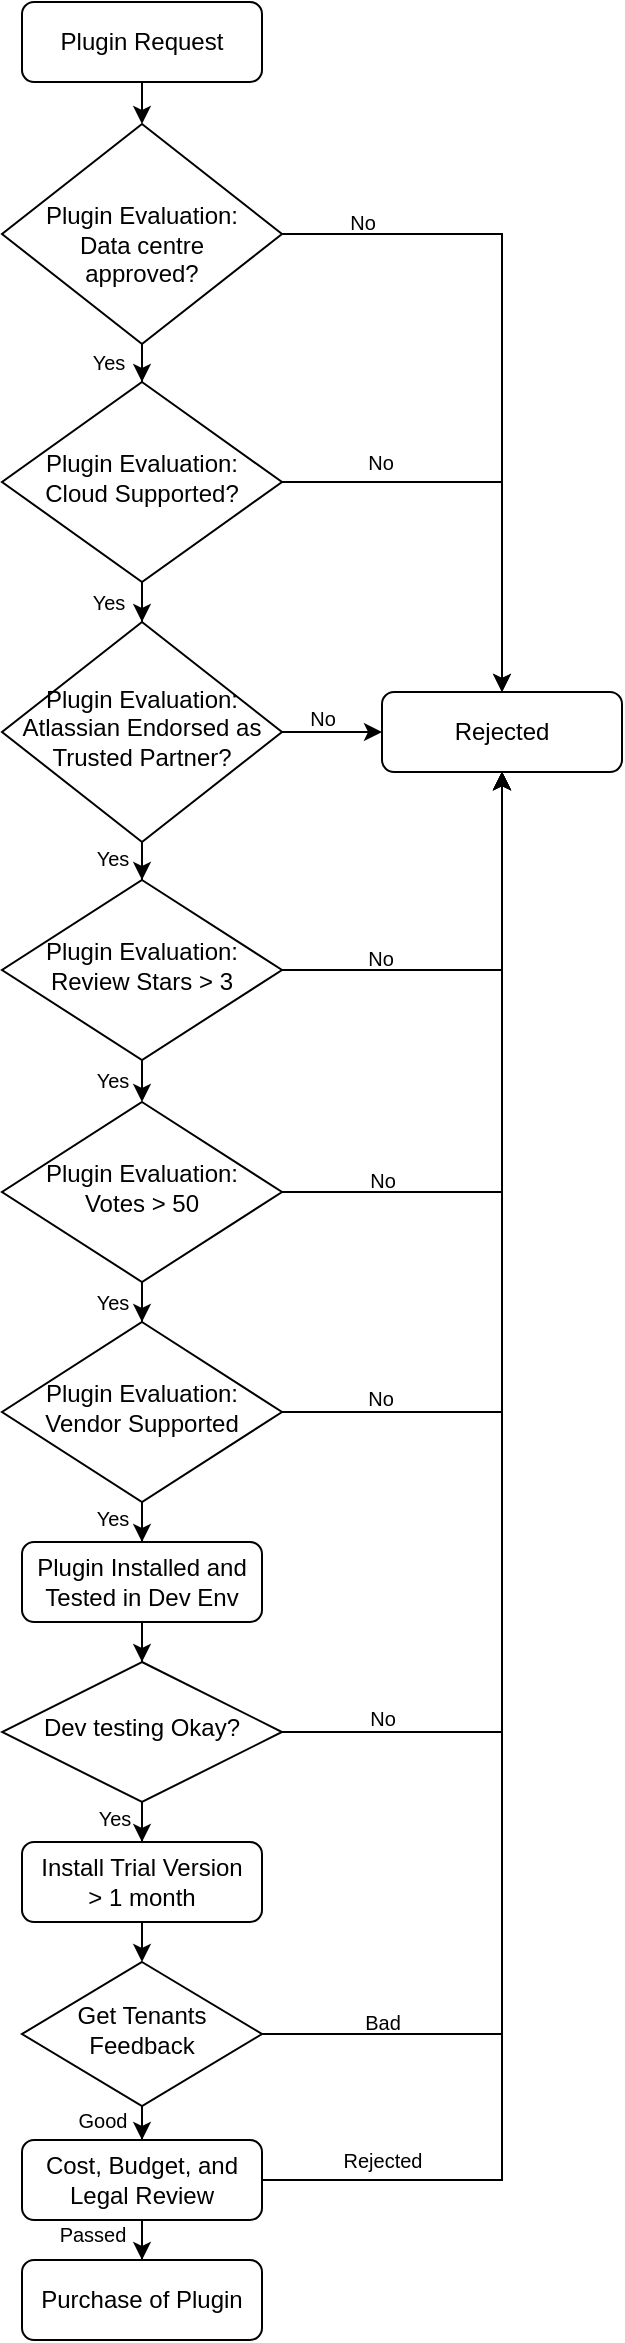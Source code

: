 <mxfile version="17.4.2" type="device" pages="2"><diagram id="C5RBs43oDa-KdzZeNtuy" name="vertical-layout"><mxGraphModel dx="786" dy="498" grid="1" gridSize="10" guides="1" tooltips="1" connect="1" arrows="1" fold="1" page="1" pageScale="1" pageWidth="827" pageHeight="1169" math="0" shadow="0"><root><mxCell id="WIyWlLk6GJQsqaUBKTNV-0"/><mxCell id="WIyWlLk6GJQsqaUBKTNV-1" parent="WIyWlLk6GJQsqaUBKTNV-0"/><mxCell id="XpRjnHkGzmFIEhDJoODN-25" value="" style="edgeStyle=orthogonalEdgeStyle;rounded=0;orthogonalLoop=1;jettySize=auto;html=1;" parent="WIyWlLk6GJQsqaUBKTNV-1" source="WIyWlLk6GJQsqaUBKTNV-3" target="WIyWlLk6GJQsqaUBKTNV-6" edge="1"><mxGeometry relative="1" as="geometry"/></mxCell><mxCell id="WIyWlLk6GJQsqaUBKTNV-3" value="Plugin Request" style="rounded=1;whiteSpace=wrap;html=1;fontSize=12;glass=0;strokeWidth=1;shadow=0;" parent="WIyWlLk6GJQsqaUBKTNV-1" vertex="1"><mxGeometry x="160" width="120" height="40" as="geometry"/></mxCell><mxCell id="XpRjnHkGzmFIEhDJoODN-17" style="edgeStyle=orthogonalEdgeStyle;rounded=0;orthogonalLoop=1;jettySize=auto;html=1;entryX=0.5;entryY=0;entryDx=0;entryDy=0;" parent="WIyWlLk6GJQsqaUBKTNV-1" source="WIyWlLk6GJQsqaUBKTNV-6" target="XpRjnHkGzmFIEhDJoODN-5" edge="1"><mxGeometry relative="1" as="geometry"/></mxCell><mxCell id="XpRjnHkGzmFIEhDJoODN-19" style="edgeStyle=orthogonalEdgeStyle;rounded=0;orthogonalLoop=1;jettySize=auto;html=1;entryX=0.5;entryY=0;entryDx=0;entryDy=0;" parent="WIyWlLk6GJQsqaUBKTNV-1" source="WIyWlLk6GJQsqaUBKTNV-6" target="WIyWlLk6GJQsqaUBKTNV-12" edge="1"><mxGeometry relative="1" as="geometry"/></mxCell><mxCell id="WIyWlLk6GJQsqaUBKTNV-6" value="&lt;br&gt;Plugin Evaluation: &lt;br&gt;Data centre &lt;br&gt;approved?" style="rhombus;whiteSpace=wrap;html=1;shadow=0;fontFamily=Helvetica;fontSize=12;align=center;strokeWidth=1;spacing=6;spacingTop=-4;" parent="WIyWlLk6GJQsqaUBKTNV-1" vertex="1"><mxGeometry x="150" y="61" width="140" height="110" as="geometry"/></mxCell><mxCell id="XpRjnHkGzmFIEhDJoODN-36" value="" style="edgeStyle=orthogonalEdgeStyle;rounded=0;orthogonalLoop=1;jettySize=auto;html=1;entryX=0.5;entryY=0;entryDx=0;entryDy=0;exitX=0.5;exitY=1;exitDx=0;exitDy=0;" parent="WIyWlLk6GJQsqaUBKTNV-1" source="WIyWlLk6GJQsqaUBKTNV-11" target="XpRjnHkGzmFIEhDJoODN-26" edge="1"><mxGeometry relative="1" as="geometry"><Array as="points"><mxPoint x="220" y="970"/><mxPoint x="220" y="970"/></Array></mxGeometry></mxCell><mxCell id="WIyWlLk6GJQsqaUBKTNV-11" value="Install Trial Version&lt;br&gt;&amp;gt; 1 month" style="rounded=1;whiteSpace=wrap;html=1;fontSize=12;glass=0;strokeWidth=1;shadow=0;" parent="WIyWlLk6GJQsqaUBKTNV-1" vertex="1"><mxGeometry x="160" y="920" width="120" height="40" as="geometry"/></mxCell><mxCell id="WIyWlLk6GJQsqaUBKTNV-12" value="Rejected" style="rounded=1;whiteSpace=wrap;html=1;fontSize=12;glass=0;strokeWidth=1;shadow=0;" parent="WIyWlLk6GJQsqaUBKTNV-1" vertex="1"><mxGeometry x="340" y="345" width="120" height="40" as="geometry"/></mxCell><mxCell id="XpRjnHkGzmFIEhDJoODN-38" value="" style="edgeStyle=orthogonalEdgeStyle;rounded=0;orthogonalLoop=1;jettySize=auto;html=1;entryX=0.5;entryY=0;entryDx=0;entryDy=0;" parent="WIyWlLk6GJQsqaUBKTNV-1" source="XpRjnHkGzmFIEhDJoODN-5" target="XpRjnHkGzmFIEhDJoODN-7" edge="1"><mxGeometry relative="1" as="geometry"><mxPoint x="220" y="390" as="targetPoint"/></mxGeometry></mxCell><mxCell id="XpRjnHkGzmFIEhDJoODN-42" value="" style="edgeStyle=orthogonalEdgeStyle;rounded=0;orthogonalLoop=1;jettySize=auto;html=1;entryX=0.5;entryY=0;entryDx=0;entryDy=0;" parent="WIyWlLk6GJQsqaUBKTNV-1" source="XpRjnHkGzmFIEhDJoODN-5" target="WIyWlLk6GJQsqaUBKTNV-12" edge="1"><mxGeometry relative="1" as="geometry"><mxPoint x="380" y="240" as="targetPoint"/></mxGeometry></mxCell><mxCell id="XpRjnHkGzmFIEhDJoODN-5" value="Plugin Evaluation: &lt;br&gt;Cloud Supported?" style="rhombus;whiteSpace=wrap;html=1;shadow=0;fontFamily=Helvetica;fontSize=12;align=center;strokeWidth=1;spacing=6;spacingTop=-4;" parent="WIyWlLk6GJQsqaUBKTNV-1" vertex="1"><mxGeometry x="150" y="190" width="140" height="100" as="geometry"/></mxCell><mxCell id="XpRjnHkGzmFIEhDJoODN-16" style="edgeStyle=orthogonalEdgeStyle;rounded=0;orthogonalLoop=1;jettySize=auto;html=1;entryX=0;entryY=0.5;entryDx=0;entryDy=0;" parent="WIyWlLk6GJQsqaUBKTNV-1" source="XpRjnHkGzmFIEhDJoODN-7" target="WIyWlLk6GJQsqaUBKTNV-12" edge="1"><mxGeometry relative="1" as="geometry"/></mxCell><mxCell id="XpRjnHkGzmFIEhDJoODN-20" style="edgeStyle=orthogonalEdgeStyle;rounded=0;orthogonalLoop=1;jettySize=auto;html=1;entryX=0.5;entryY=0;entryDx=0;entryDy=0;" parent="WIyWlLk6GJQsqaUBKTNV-1" source="XpRjnHkGzmFIEhDJoODN-7" target="XpRjnHkGzmFIEhDJoODN-11" edge="1"><mxGeometry relative="1" as="geometry"/></mxCell><mxCell id="XpRjnHkGzmFIEhDJoODN-7" value="Plugin Evaluation: &lt;br&gt;Atlassian Endorsed as Trusted Partner?" style="rhombus;whiteSpace=wrap;html=1;shadow=0;fontFamily=Helvetica;fontSize=12;align=center;strokeWidth=1;spacing=6;spacingTop=-4;" parent="WIyWlLk6GJQsqaUBKTNV-1" vertex="1"><mxGeometry x="150" y="310" width="140" height="110" as="geometry"/></mxCell><mxCell id="XpRjnHkGzmFIEhDJoODN-40" value="" style="edgeStyle=orthogonalEdgeStyle;rounded=0;orthogonalLoop=1;jettySize=auto;html=1;entryX=0.5;entryY=1;entryDx=0;entryDy=0;" parent="WIyWlLk6GJQsqaUBKTNV-1" source="XpRjnHkGzmFIEhDJoODN-11" target="WIyWlLk6GJQsqaUBKTNV-12" edge="1"><mxGeometry relative="1" as="geometry"><mxPoint x="400" y="484" as="targetPoint"/></mxGeometry></mxCell><mxCell id="XpRjnHkGzmFIEhDJoODN-44" value="" style="edgeStyle=orthogonalEdgeStyle;rounded=0;orthogonalLoop=1;jettySize=auto;html=1;entryX=0.5;entryY=0;entryDx=0;entryDy=0;" parent="WIyWlLk6GJQsqaUBKTNV-1" source="XpRjnHkGzmFIEhDJoODN-11" target="XpRjnHkGzmFIEhDJoODN-21" edge="1"><mxGeometry relative="1" as="geometry"><mxPoint x="220" y="604" as="targetPoint"/></mxGeometry></mxCell><mxCell id="XpRjnHkGzmFIEhDJoODN-11" value="Plugin Evaluation: &lt;br&gt;Review Stars &amp;gt; 3" style="rhombus;whiteSpace=wrap;html=1;shadow=0;fontFamily=Helvetica;fontSize=12;align=center;strokeWidth=1;spacing=6;spacingTop=-4;" parent="WIyWlLk6GJQsqaUBKTNV-1" vertex="1"><mxGeometry x="150" y="439" width="140" height="90" as="geometry"/></mxCell><mxCell id="XpRjnHkGzmFIEhDJoODN-46" value="" style="edgeStyle=orthogonalEdgeStyle;rounded=0;orthogonalLoop=1;jettySize=auto;html=1;entryX=0.5;entryY=0;entryDx=0;entryDy=0;" parent="WIyWlLk6GJQsqaUBKTNV-1" source="XpRjnHkGzmFIEhDJoODN-21" target="XpRjnHkGzmFIEhDJoODN-22" edge="1"><mxGeometry relative="1" as="geometry"><mxPoint x="90" y="725" as="targetPoint"/></mxGeometry></mxCell><mxCell id="XpRjnHkGzmFIEhDJoODN-53" value="" style="edgeStyle=orthogonalEdgeStyle;rounded=0;orthogonalLoop=1;jettySize=auto;html=1;entryX=0.5;entryY=1;entryDx=0;entryDy=0;" parent="WIyWlLk6GJQsqaUBKTNV-1" source="XpRjnHkGzmFIEhDJoODN-21" target="WIyWlLk6GJQsqaUBKTNV-12" edge="1"><mxGeometry relative="1" as="geometry"><mxPoint x="390" y="595" as="targetPoint"/></mxGeometry></mxCell><mxCell id="XpRjnHkGzmFIEhDJoODN-21" value="Plugin Evaluation: &lt;br&gt;Votes &amp;gt; 50" style="rhombus;whiteSpace=wrap;html=1;shadow=0;fontFamily=Helvetica;fontSize=12;align=center;strokeWidth=1;spacing=6;spacingTop=-4;" parent="WIyWlLk6GJQsqaUBKTNV-1" vertex="1"><mxGeometry x="150" y="550" width="140" height="90" as="geometry"/></mxCell><mxCell id="XpRjnHkGzmFIEhDJoODN-48" value="" style="edgeStyle=orthogonalEdgeStyle;rounded=0;orthogonalLoop=1;jettySize=auto;html=1;" parent="WIyWlLk6GJQsqaUBKTNV-1" source="XpRjnHkGzmFIEhDJoODN-22" target="XpRjnHkGzmFIEhDJoODN-23" edge="1"><mxGeometry relative="1" as="geometry"/></mxCell><mxCell id="XpRjnHkGzmFIEhDJoODN-55" value="" style="edgeStyle=orthogonalEdgeStyle;rounded=0;orthogonalLoop=1;jettySize=auto;html=1;entryX=0.5;entryY=1;entryDx=0;entryDy=0;" parent="WIyWlLk6GJQsqaUBKTNV-1" source="XpRjnHkGzmFIEhDJoODN-22" target="WIyWlLk6GJQsqaUBKTNV-12" edge="1"><mxGeometry relative="1" as="geometry"><mxPoint x="390" y="705" as="targetPoint"/></mxGeometry></mxCell><mxCell id="XpRjnHkGzmFIEhDJoODN-22" value="Plugin Evaluation: &lt;br&gt;Vendor Supported" style="rhombus;whiteSpace=wrap;html=1;shadow=0;fontFamily=Helvetica;fontSize=12;align=center;strokeWidth=1;spacing=6;spacingTop=-4;" parent="WIyWlLk6GJQsqaUBKTNV-1" vertex="1"><mxGeometry x="150" y="660" width="140" height="90" as="geometry"/></mxCell><mxCell id="XpRjnHkGzmFIEhDJoODN-49" value="" style="edgeStyle=orthogonalEdgeStyle;rounded=0;orthogonalLoop=1;jettySize=auto;html=1;entryX=0.5;entryY=0;entryDx=0;entryDy=0;" parent="WIyWlLk6GJQsqaUBKTNV-1" source="XpRjnHkGzmFIEhDJoODN-23" target="XpRjnHkGzmFIEhDJoODN-24" edge="1"><mxGeometry relative="1" as="geometry"/></mxCell><mxCell id="XpRjnHkGzmFIEhDJoODN-23" value="Plugin Installed and Tested in Dev Env" style="rounded=1;whiteSpace=wrap;html=1;fontSize=12;glass=0;strokeWidth=1;shadow=0;" parent="WIyWlLk6GJQsqaUBKTNV-1" vertex="1"><mxGeometry x="160" y="770" width="120" height="40" as="geometry"/></mxCell><mxCell id="XpRjnHkGzmFIEhDJoODN-51" value="" style="edgeStyle=orthogonalEdgeStyle;rounded=0;orthogonalLoop=1;jettySize=auto;html=1;entryX=0.5;entryY=0;entryDx=0;entryDy=0;" parent="WIyWlLk6GJQsqaUBKTNV-1" source="XpRjnHkGzmFIEhDJoODN-24" target="WIyWlLk6GJQsqaUBKTNV-11" edge="1"><mxGeometry relative="1" as="geometry"><mxPoint x="100" y="975" as="targetPoint"/></mxGeometry></mxCell><mxCell id="XpRjnHkGzmFIEhDJoODN-57" value="" style="edgeStyle=orthogonalEdgeStyle;rounded=0;orthogonalLoop=1;jettySize=auto;html=1;entryX=0.5;entryY=1;entryDx=0;entryDy=0;" parent="WIyWlLk6GJQsqaUBKTNV-1" source="XpRjnHkGzmFIEhDJoODN-24" target="WIyWlLk6GJQsqaUBKTNV-12" edge="1"><mxGeometry relative="1" as="geometry"><mxPoint x="380" y="865" as="targetPoint"/></mxGeometry></mxCell><mxCell id="XpRjnHkGzmFIEhDJoODN-24" value="Dev testing Okay?" style="rhombus;whiteSpace=wrap;html=1;shadow=0;fontFamily=Helvetica;fontSize=12;align=center;strokeWidth=1;spacing=6;spacingTop=-4;" parent="WIyWlLk6GJQsqaUBKTNV-1" vertex="1"><mxGeometry x="150" y="830" width="140" height="70" as="geometry"/></mxCell><mxCell id="XpRjnHkGzmFIEhDJoODN-35" value="" style="edgeStyle=orthogonalEdgeStyle;rounded=0;orthogonalLoop=1;jettySize=auto;html=1;entryX=0.5;entryY=0;entryDx=0;entryDy=0;" parent="WIyWlLk6GJQsqaUBKTNV-1" source="XpRjnHkGzmFIEhDJoODN-26" target="XpRjnHkGzmFIEhDJoODN-27" edge="1"><mxGeometry relative="1" as="geometry"><mxPoint x="70" y="1128" as="targetPoint"/></mxGeometry></mxCell><mxCell id="XpRjnHkGzmFIEhDJoODN-59" value="" style="edgeStyle=orthogonalEdgeStyle;rounded=0;orthogonalLoop=1;jettySize=auto;html=1;entryX=0.5;entryY=1;entryDx=0;entryDy=0;" parent="WIyWlLk6GJQsqaUBKTNV-1" source="XpRjnHkGzmFIEhDJoODN-26" target="WIyWlLk6GJQsqaUBKTNV-12" edge="1"><mxGeometry relative="1" as="geometry"><mxPoint x="360" y="1016" as="targetPoint"/></mxGeometry></mxCell><mxCell id="XpRjnHkGzmFIEhDJoODN-26" value="Get Tenants Feedback" style="rhombus;whiteSpace=wrap;html=1;shadow=0;fontFamily=Helvetica;fontSize=12;align=center;strokeWidth=1;spacing=6;spacingTop=-4;" parent="WIyWlLk6GJQsqaUBKTNV-1" vertex="1"><mxGeometry x="160" y="980" width="120" height="72" as="geometry"/></mxCell><mxCell id="XpRjnHkGzmFIEhDJoODN-29" value="" style="edgeStyle=orthogonalEdgeStyle;rounded=0;orthogonalLoop=1;jettySize=auto;html=1;" parent="WIyWlLk6GJQsqaUBKTNV-1" source="XpRjnHkGzmFIEhDJoODN-27" target="XpRjnHkGzmFIEhDJoODN-28" edge="1"><mxGeometry relative="1" as="geometry"/></mxCell><mxCell id="XpRjnHkGzmFIEhDJoODN-62" value="&lt;font style=&quot;font-size: 10px&quot;&gt;Passed&lt;/font&gt;" style="edgeLabel;html=1;align=center;verticalAlign=middle;resizable=0;points=[];" parent="XpRjnHkGzmFIEhDJoODN-29" vertex="1" connectable="0"><mxGeometry x="0.567" y="1" relative="1" as="geometry"><mxPoint x="-26" as="offset"/></mxGeometry></mxCell><mxCell id="XpRjnHkGzmFIEhDJoODN-61" value="" style="edgeStyle=orthogonalEdgeStyle;rounded=0;orthogonalLoop=1;jettySize=auto;html=1;entryX=0.5;entryY=1;entryDx=0;entryDy=0;" parent="WIyWlLk6GJQsqaUBKTNV-1" source="XpRjnHkGzmFIEhDJoODN-27" target="WIyWlLk6GJQsqaUBKTNV-12" edge="1"><mxGeometry relative="1" as="geometry"><mxPoint x="380" y="1089.0" as="targetPoint"/></mxGeometry></mxCell><mxCell id="XpRjnHkGzmFIEhDJoODN-27" value="Cost, Budget, and Legal Review" style="rounded=1;whiteSpace=wrap;html=1;fontSize=12;glass=0;strokeWidth=1;shadow=0;" parent="WIyWlLk6GJQsqaUBKTNV-1" vertex="1"><mxGeometry x="160" y="1069" width="120" height="40" as="geometry"/></mxCell><mxCell id="XpRjnHkGzmFIEhDJoODN-28" value="Purchase of Plugin" style="rounded=1;whiteSpace=wrap;html=1;fontSize=12;glass=0;strokeWidth=1;shadow=0;" parent="WIyWlLk6GJQsqaUBKTNV-1" vertex="1"><mxGeometry x="160" y="1129" width="120" height="40" as="geometry"/></mxCell><mxCell id="XpRjnHkGzmFIEhDJoODN-63" value="Rejected" style="text;html=1;align=center;verticalAlign=middle;resizable=0;points=[];autosize=1;strokeColor=none;fillColor=none;fontSize=10;" parent="WIyWlLk6GJQsqaUBKTNV-1" vertex="1"><mxGeometry x="310" y="1069" width="60" height="20" as="geometry"/></mxCell><mxCell id="XpRjnHkGzmFIEhDJoODN-64" value="Good" style="text;html=1;align=center;verticalAlign=middle;resizable=0;points=[];autosize=1;strokeColor=none;fillColor=none;fontSize=10;" parent="WIyWlLk6GJQsqaUBKTNV-1" vertex="1"><mxGeometry x="180" y="1049" width="40" height="20" as="geometry"/></mxCell><mxCell id="XpRjnHkGzmFIEhDJoODN-65" value="Bad" style="text;html=1;align=center;verticalAlign=middle;resizable=0;points=[];autosize=1;strokeColor=none;fillColor=none;fontSize=10;" parent="WIyWlLk6GJQsqaUBKTNV-1" vertex="1"><mxGeometry x="325" y="1000" width="30" height="20" as="geometry"/></mxCell><mxCell id="XpRjnHkGzmFIEhDJoODN-66" value="No" style="text;html=1;align=center;verticalAlign=middle;resizable=0;points=[];autosize=1;strokeColor=none;fillColor=none;fontSize=10;" parent="WIyWlLk6GJQsqaUBKTNV-1" vertex="1"><mxGeometry x="325" y="848" width="30" height="20" as="geometry"/></mxCell><mxCell id="XpRjnHkGzmFIEhDJoODN-67" value="Yes" style="text;html=1;align=center;verticalAlign=middle;resizable=0;points=[];autosize=1;strokeColor=none;fillColor=none;fontSize=10;" parent="WIyWlLk6GJQsqaUBKTNV-1" vertex="1"><mxGeometry x="191" y="898" width="30" height="20" as="geometry"/></mxCell><mxCell id="XpRjnHkGzmFIEhDJoODN-68" value="Yes" style="text;html=1;align=center;verticalAlign=middle;resizable=0;points=[];autosize=1;strokeColor=none;fillColor=none;fontSize=10;" parent="WIyWlLk6GJQsqaUBKTNV-1" vertex="1"><mxGeometry x="190" y="748" width="30" height="20" as="geometry"/></mxCell><mxCell id="XpRjnHkGzmFIEhDJoODN-69" value="No" style="text;html=1;align=center;verticalAlign=middle;resizable=0;points=[];autosize=1;strokeColor=none;fillColor=none;fontSize=10;" parent="WIyWlLk6GJQsqaUBKTNV-1" vertex="1"><mxGeometry x="324" y="688" width="30" height="20" as="geometry"/></mxCell><mxCell id="XpRjnHkGzmFIEhDJoODN-70" value="Yes" style="text;html=1;align=center;verticalAlign=middle;resizable=0;points=[];autosize=1;strokeColor=none;fillColor=none;fontSize=10;" parent="WIyWlLk6GJQsqaUBKTNV-1" vertex="1"><mxGeometry x="190" y="640" width="30" height="20" as="geometry"/></mxCell><mxCell id="XpRjnHkGzmFIEhDJoODN-71" value="Yes" style="text;html=1;align=center;verticalAlign=middle;resizable=0;points=[];autosize=1;strokeColor=none;fillColor=none;fontSize=10;" parent="WIyWlLk6GJQsqaUBKTNV-1" vertex="1"><mxGeometry x="190" y="529" width="30" height="20" as="geometry"/></mxCell><mxCell id="XpRjnHkGzmFIEhDJoODN-74" value="No" style="text;html=1;align=center;verticalAlign=middle;resizable=0;points=[];autosize=1;strokeColor=none;fillColor=none;fontSize=10;" parent="WIyWlLk6GJQsqaUBKTNV-1" vertex="1"><mxGeometry x="325" y="579" width="30" height="20" as="geometry"/></mxCell><mxCell id="XpRjnHkGzmFIEhDJoODN-75" value="No" style="text;html=1;align=center;verticalAlign=middle;resizable=0;points=[];autosize=1;strokeColor=none;fillColor=none;fontSize=10;" parent="WIyWlLk6GJQsqaUBKTNV-1" vertex="1"><mxGeometry x="324" y="468" width="30" height="20" as="geometry"/></mxCell><mxCell id="XpRjnHkGzmFIEhDJoODN-77" value="Yes" style="text;html=1;align=center;verticalAlign=middle;resizable=0;points=[];autosize=1;strokeColor=none;fillColor=none;fontSize=10;" parent="WIyWlLk6GJQsqaUBKTNV-1" vertex="1"><mxGeometry x="190" y="418" width="30" height="20" as="geometry"/></mxCell><mxCell id="XpRjnHkGzmFIEhDJoODN-78" value="No" style="text;html=1;align=center;verticalAlign=middle;resizable=0;points=[];autosize=1;strokeColor=none;fillColor=none;fontSize=10;" parent="WIyWlLk6GJQsqaUBKTNV-1" vertex="1"><mxGeometry x="295" y="348" width="30" height="20" as="geometry"/></mxCell><mxCell id="XpRjnHkGzmFIEhDJoODN-79" value="No" style="text;html=1;align=center;verticalAlign=middle;resizable=0;points=[];autosize=1;strokeColor=none;fillColor=none;fontSize=10;" parent="WIyWlLk6GJQsqaUBKTNV-1" vertex="1"><mxGeometry x="324" y="220" width="30" height="20" as="geometry"/></mxCell><mxCell id="XpRjnHkGzmFIEhDJoODN-80" value="Yes" style="text;html=1;align=center;verticalAlign=middle;resizable=0;points=[];autosize=1;strokeColor=none;fillColor=none;fontSize=10;" parent="WIyWlLk6GJQsqaUBKTNV-1" vertex="1"><mxGeometry x="188" y="290" width="30" height="20" as="geometry"/></mxCell><mxCell id="XpRjnHkGzmFIEhDJoODN-81" value="Yes" style="text;html=1;align=center;verticalAlign=middle;resizable=0;points=[];autosize=1;strokeColor=none;fillColor=none;fontSize=10;" parent="WIyWlLk6GJQsqaUBKTNV-1" vertex="1"><mxGeometry x="188" y="170" width="30" height="20" as="geometry"/></mxCell><mxCell id="XpRjnHkGzmFIEhDJoODN-82" value="No" style="text;html=1;align=center;verticalAlign=middle;resizable=0;points=[];autosize=1;strokeColor=none;fillColor=none;fontSize=10;" parent="WIyWlLk6GJQsqaUBKTNV-1" vertex="1"><mxGeometry x="315" y="100" width="30" height="20" as="geometry"/></mxCell></root></mxGraphModel></diagram><diagram name="horizontal-layout" id="eKzJ9wceDhU96s1LVjoK"><mxGraphModel dx="1048" dy="664" grid="1" gridSize="10" guides="1" tooltips="1" connect="1" arrows="1" fold="1" page="1" pageScale="1" pageWidth="827" pageHeight="1169" math="0" shadow="0"><root><mxCell id="CC4INAylgOxQgKjTpZK9-0"/><mxCell id="CC4INAylgOxQgKjTpZK9-1" parent="CC4INAylgOxQgKjTpZK9-0"/><mxCell id="CC4INAylgOxQgKjTpZK9-2" value="" style="edgeStyle=orthogonalEdgeStyle;rounded=0;orthogonalLoop=1;jettySize=auto;html=1;" edge="1" parent="CC4INAylgOxQgKjTpZK9-1" source="CC4INAylgOxQgKjTpZK9-3" target="CC4INAylgOxQgKjTpZK9-6"><mxGeometry relative="1" as="geometry"/></mxCell><mxCell id="CC4INAylgOxQgKjTpZK9-3" value="Plugin Request" style="rounded=1;whiteSpace=wrap;html=1;fontSize=12;glass=0;strokeWidth=1;shadow=0;" vertex="1" parent="CC4INAylgOxQgKjTpZK9-1"><mxGeometry x="50" y="18" width="120" height="40" as="geometry"/></mxCell><mxCell id="DahzgMe5XvXq7uPstONB-3" value="" style="edgeStyle=orthogonalEdgeStyle;rounded=0;orthogonalLoop=1;jettySize=auto;html=1;" edge="1" parent="CC4INAylgOxQgKjTpZK9-1" source="CC4INAylgOxQgKjTpZK9-6"><mxGeometry relative="1" as="geometry"><mxPoint x="220" y="200" as="targetPoint"/></mxGeometry></mxCell><mxCell id="CC4INAylgOxQgKjTpZK9-6" value="&lt;br&gt;Plugin Evaluation: &lt;br&gt;Data centre &lt;br&gt;approved?" style="rhombus;whiteSpace=wrap;html=1;shadow=0;fontFamily=Helvetica;fontSize=12;align=center;strokeWidth=1;spacing=6;spacingTop=-4;" vertex="1" parent="CC4INAylgOxQgKjTpZK9-1"><mxGeometry x="40" y="88" width="140" height="110" as="geometry"/></mxCell><mxCell id="CC4INAylgOxQgKjTpZK9-7" value="" style="edgeStyle=orthogonalEdgeStyle;rounded=0;orthogonalLoop=1;jettySize=auto;html=1;entryX=0.5;entryY=0;entryDx=0;entryDy=0;exitX=0.5;exitY=1;exitDx=0;exitDy=0;" edge="1" parent="CC4INAylgOxQgKjTpZK9-1" source="CC4INAylgOxQgKjTpZK9-8" target="CC4INAylgOxQgKjTpZK9-32"><mxGeometry relative="1" as="geometry"><Array as="points"><mxPoint x="220" y="970"/><mxPoint x="220" y="970"/></Array></mxGeometry></mxCell><mxCell id="CC4INAylgOxQgKjTpZK9-8" value="Repair Lamp" style="rounded=1;whiteSpace=wrap;html=1;fontSize=12;glass=0;strokeWidth=1;shadow=0;" vertex="1" parent="CC4INAylgOxQgKjTpZK9-1"><mxGeometry x="160" y="920" width="120" height="40" as="geometry"/></mxCell><mxCell id="CC4INAylgOxQgKjTpZK9-9" value="Rejected" style="rounded=1;whiteSpace=wrap;html=1;fontSize=12;glass=0;strokeWidth=1;shadow=0;" vertex="1" parent="CC4INAylgOxQgKjTpZK9-1"><mxGeometry x="340" y="345" width="120" height="40" as="geometry"/></mxCell><mxCell id="DahzgMe5XvXq7uPstONB-4" value="" style="edgeStyle=orthogonalEdgeStyle;rounded=0;orthogonalLoop=1;jettySize=auto;html=1;" edge="1" parent="CC4INAylgOxQgKjTpZK9-1" source="CC4INAylgOxQgKjTpZK9-12"><mxGeometry relative="1" as="geometry"><mxPoint x="320" y="200" as="targetPoint"/></mxGeometry></mxCell><mxCell id="CC4INAylgOxQgKjTpZK9-12" value="Plugin Evaluation: &lt;br&gt;Cloud Supported?" style="rhombus;whiteSpace=wrap;html=1;shadow=0;fontFamily=Helvetica;fontSize=12;align=center;strokeWidth=1;spacing=6;spacingTop=-4;" vertex="1" parent="CC4INAylgOxQgKjTpZK9-1"><mxGeometry x="149" y="203" width="140" height="100" as="geometry"/></mxCell><mxCell id="CC4INAylgOxQgKjTpZK9-15" value="Plugin Evaluation: &lt;br&gt;Atlassian Endorsed as Trusted Partner?" style="rhombus;whiteSpace=wrap;html=1;shadow=0;fontFamily=Helvetica;fontSize=12;align=center;strokeWidth=1;spacing=6;spacingTop=-4;" vertex="1" parent="CC4INAylgOxQgKjTpZK9-1"><mxGeometry x="249" y="88" width="140" height="110" as="geometry"/></mxCell><mxCell id="CC4INAylgOxQgKjTpZK9-18" value="Plugin Evaluation: &lt;br&gt;Review Stars &amp;gt; 3" style="rhombus;whiteSpace=wrap;html=1;shadow=0;fontFamily=Helvetica;fontSize=12;align=center;strokeWidth=1;spacing=6;spacingTop=-4;" vertex="1" parent="CC4INAylgOxQgKjTpZK9-1"><mxGeometry x="339" y="208" width="140" height="90" as="geometry"/></mxCell><mxCell id="CC4INAylgOxQgKjTpZK9-21" value="Plugin Evaluation: &lt;br&gt;Votes &amp;gt; 50" style="rhombus;whiteSpace=wrap;html=1;shadow=0;fontFamily=Helvetica;fontSize=12;align=center;strokeWidth=1;spacing=6;spacingTop=-4;" vertex="1" parent="CC4INAylgOxQgKjTpZK9-1"><mxGeometry x="449" y="98" width="140" height="90" as="geometry"/></mxCell><mxCell id="CC4INAylgOxQgKjTpZK9-22" value="" style="edgeStyle=orthogonalEdgeStyle;rounded=0;orthogonalLoop=1;jettySize=auto;html=1;" edge="1" parent="CC4INAylgOxQgKjTpZK9-1" source="CC4INAylgOxQgKjTpZK9-24" target="CC4INAylgOxQgKjTpZK9-26"><mxGeometry relative="1" as="geometry"/></mxCell><mxCell id="CC4INAylgOxQgKjTpZK9-24" value="Plugin Evaluation: &lt;br&gt;Vendor Supported" style="rhombus;whiteSpace=wrap;html=1;shadow=0;fontFamily=Helvetica;fontSize=12;align=center;strokeWidth=1;spacing=6;spacingTop=-4;" vertex="1" parent="CC4INAylgOxQgKjTpZK9-1"><mxGeometry x="150" y="660" width="140" height="90" as="geometry"/></mxCell><mxCell id="CC4INAylgOxQgKjTpZK9-25" value="" style="edgeStyle=orthogonalEdgeStyle;rounded=0;orthogonalLoop=1;jettySize=auto;html=1;entryX=0.5;entryY=0;entryDx=0;entryDy=0;" edge="1" parent="CC4INAylgOxQgKjTpZK9-1" source="CC4INAylgOxQgKjTpZK9-26" target="CC4INAylgOxQgKjTpZK9-29"><mxGeometry relative="1" as="geometry"/></mxCell><mxCell id="CC4INAylgOxQgKjTpZK9-26" value="Plugin Installed and Tested in Dev Env" style="rounded=1;whiteSpace=wrap;html=1;fontSize=12;glass=0;strokeWidth=1;shadow=0;" vertex="1" parent="CC4INAylgOxQgKjTpZK9-1"><mxGeometry x="160" y="770" width="120" height="40" as="geometry"/></mxCell><mxCell id="CC4INAylgOxQgKjTpZK9-27" value="" style="edgeStyle=orthogonalEdgeStyle;rounded=0;orthogonalLoop=1;jettySize=auto;html=1;entryX=0.5;entryY=0;entryDx=0;entryDy=0;" edge="1" parent="CC4INAylgOxQgKjTpZK9-1" source="CC4INAylgOxQgKjTpZK9-29" target="CC4INAylgOxQgKjTpZK9-8"><mxGeometry relative="1" as="geometry"><mxPoint x="100" y="975" as="targetPoint"/></mxGeometry></mxCell><mxCell id="CC4INAylgOxQgKjTpZK9-29" value="Dev testing Okay?" style="rhombus;whiteSpace=wrap;html=1;shadow=0;fontFamily=Helvetica;fontSize=12;align=center;strokeWidth=1;spacing=6;spacingTop=-4;" vertex="1" parent="CC4INAylgOxQgKjTpZK9-1"><mxGeometry x="150" y="830" width="140" height="70" as="geometry"/></mxCell><mxCell id="CC4INAylgOxQgKjTpZK9-30" value="" style="edgeStyle=orthogonalEdgeStyle;rounded=0;orthogonalLoop=1;jettySize=auto;html=1;entryX=0.5;entryY=0;entryDx=0;entryDy=0;" edge="1" parent="CC4INAylgOxQgKjTpZK9-1" source="CC4INAylgOxQgKjTpZK9-32" target="CC4INAylgOxQgKjTpZK9-36"><mxGeometry relative="1" as="geometry"><mxPoint x="70" y="1128" as="targetPoint"/></mxGeometry></mxCell><mxCell id="CC4INAylgOxQgKjTpZK9-32" value="Get Tenants Feedback" style="rhombus;whiteSpace=wrap;html=1;shadow=0;fontFamily=Helvetica;fontSize=12;align=center;strokeWidth=1;spacing=6;spacingTop=-4;" vertex="1" parent="CC4INAylgOxQgKjTpZK9-1"><mxGeometry x="160" y="980" width="120" height="72" as="geometry"/></mxCell><mxCell id="CC4INAylgOxQgKjTpZK9-33" value="" style="edgeStyle=orthogonalEdgeStyle;rounded=0;orthogonalLoop=1;jettySize=auto;html=1;" edge="1" parent="CC4INAylgOxQgKjTpZK9-1" source="CC4INAylgOxQgKjTpZK9-36" target="CC4INAylgOxQgKjTpZK9-37"><mxGeometry relative="1" as="geometry"/></mxCell><mxCell id="CC4INAylgOxQgKjTpZK9-34" value="&lt;font style=&quot;font-size: 10px&quot;&gt;Passed&lt;/font&gt;" style="edgeLabel;html=1;align=center;verticalAlign=middle;resizable=0;points=[];" vertex="1" connectable="0" parent="CC4INAylgOxQgKjTpZK9-33"><mxGeometry x="0.567" y="1" relative="1" as="geometry"><mxPoint x="-26" as="offset"/></mxGeometry></mxCell><mxCell id="CC4INAylgOxQgKjTpZK9-36" value="Cost, Budget, and Legal Review" style="rounded=1;whiteSpace=wrap;html=1;fontSize=12;glass=0;strokeWidth=1;shadow=0;" vertex="1" parent="CC4INAylgOxQgKjTpZK9-1"><mxGeometry x="160" y="1069" width="120" height="40" as="geometry"/></mxCell><mxCell id="CC4INAylgOxQgKjTpZK9-37" value="Purchase of Plugin" style="rounded=1;whiteSpace=wrap;html=1;fontSize=12;glass=0;strokeWidth=1;shadow=0;" vertex="1" parent="CC4INAylgOxQgKjTpZK9-1"><mxGeometry x="160" y="1129" width="120" height="40" as="geometry"/></mxCell><mxCell id="CC4INAylgOxQgKjTpZK9-38" value="Rejected" style="text;html=1;align=center;verticalAlign=middle;resizable=0;points=[];autosize=1;strokeColor=none;fillColor=none;fontSize=10;" vertex="1" parent="CC4INAylgOxQgKjTpZK9-1"><mxGeometry x="310" y="1069" width="60" height="20" as="geometry"/></mxCell><mxCell id="CC4INAylgOxQgKjTpZK9-39" value="Good" style="text;html=1;align=center;verticalAlign=middle;resizable=0;points=[];autosize=1;strokeColor=none;fillColor=none;fontSize=10;" vertex="1" parent="CC4INAylgOxQgKjTpZK9-1"><mxGeometry x="180" y="1049" width="40" height="20" as="geometry"/></mxCell><mxCell id="CC4INAylgOxQgKjTpZK9-40" value="Bad" style="text;html=1;align=center;verticalAlign=middle;resizable=0;points=[];autosize=1;strokeColor=none;fillColor=none;fontSize=10;" vertex="1" parent="CC4INAylgOxQgKjTpZK9-1"><mxGeometry x="325" y="1000" width="30" height="20" as="geometry"/></mxCell><mxCell id="CC4INAylgOxQgKjTpZK9-41" value="No" style="text;html=1;align=center;verticalAlign=middle;resizable=0;points=[];autosize=1;strokeColor=none;fillColor=none;fontSize=10;" vertex="1" parent="CC4INAylgOxQgKjTpZK9-1"><mxGeometry x="325" y="848" width="30" height="20" as="geometry"/></mxCell><mxCell id="CC4INAylgOxQgKjTpZK9-42" value="Yes" style="text;html=1;align=center;verticalAlign=middle;resizable=0;points=[];autosize=1;strokeColor=none;fillColor=none;fontSize=10;" vertex="1" parent="CC4INAylgOxQgKjTpZK9-1"><mxGeometry x="191" y="898" width="30" height="20" as="geometry"/></mxCell><mxCell id="CC4INAylgOxQgKjTpZK9-43" value="Yes" style="text;html=1;align=center;verticalAlign=middle;resizable=0;points=[];autosize=1;strokeColor=none;fillColor=none;fontSize=10;" vertex="1" parent="CC4INAylgOxQgKjTpZK9-1"><mxGeometry x="190" y="748" width="30" height="20" as="geometry"/></mxCell><mxCell id="CC4INAylgOxQgKjTpZK9-44" value="No" style="text;html=1;align=center;verticalAlign=middle;resizable=0;points=[];autosize=1;strokeColor=none;fillColor=none;fontSize=10;" vertex="1" parent="CC4INAylgOxQgKjTpZK9-1"><mxGeometry x="324" y="688" width="30" height="20" as="geometry"/></mxCell><mxCell id="CC4INAylgOxQgKjTpZK9-45" value="Yes" style="text;html=1;align=center;verticalAlign=middle;resizable=0;points=[];autosize=1;strokeColor=none;fillColor=none;fontSize=10;" vertex="1" parent="CC4INAylgOxQgKjTpZK9-1"><mxGeometry x="190" y="640" width="30" height="20" as="geometry"/></mxCell><mxCell id="CC4INAylgOxQgKjTpZK9-46" value="Yes" style="text;html=1;align=center;verticalAlign=middle;resizable=0;points=[];autosize=1;strokeColor=none;fillColor=none;fontSize=10;" vertex="1" parent="CC4INAylgOxQgKjTpZK9-1"><mxGeometry x="190" y="529" width="30" height="20" as="geometry"/></mxCell><mxCell id="CC4INAylgOxQgKjTpZK9-47" value="No" style="text;html=1;align=center;verticalAlign=middle;resizable=0;points=[];autosize=1;strokeColor=none;fillColor=none;fontSize=10;" vertex="1" parent="CC4INAylgOxQgKjTpZK9-1"><mxGeometry x="325" y="579" width="30" height="20" as="geometry"/></mxCell><mxCell id="CC4INAylgOxQgKjTpZK9-48" value="No" style="text;html=1;align=center;verticalAlign=middle;resizable=0;points=[];autosize=1;strokeColor=none;fillColor=none;fontSize=10;" vertex="1" parent="CC4INAylgOxQgKjTpZK9-1"><mxGeometry x="324" y="468" width="30" height="20" as="geometry"/></mxCell><mxCell id="CC4INAylgOxQgKjTpZK9-49" value="Yes" style="text;html=1;align=center;verticalAlign=middle;resizable=0;points=[];autosize=1;strokeColor=none;fillColor=none;fontSize=10;" vertex="1" parent="CC4INAylgOxQgKjTpZK9-1"><mxGeometry x="190" y="418" width="30" height="20" as="geometry"/></mxCell><mxCell id="CC4INAylgOxQgKjTpZK9-50" value="No" style="text;html=1;align=center;verticalAlign=middle;resizable=0;points=[];autosize=1;strokeColor=none;fillColor=none;fontSize=10;" vertex="1" parent="CC4INAylgOxQgKjTpZK9-1"><mxGeometry x="295" y="348" width="30" height="20" as="geometry"/></mxCell><mxCell id="CC4INAylgOxQgKjTpZK9-51" value="No" style="text;html=1;align=center;verticalAlign=middle;resizable=0;points=[];autosize=1;strokeColor=none;fillColor=none;fontSize=10;" vertex="1" parent="CC4INAylgOxQgKjTpZK9-1"><mxGeometry x="324" y="220" width="30" height="20" as="geometry"/></mxCell><mxCell id="CC4INAylgOxQgKjTpZK9-52" value="Yes" style="text;html=1;align=center;verticalAlign=middle;resizable=0;points=[];autosize=1;strokeColor=none;fillColor=none;fontSize=10;" vertex="1" parent="CC4INAylgOxQgKjTpZK9-1"><mxGeometry x="188" y="290" width="30" height="20" as="geometry"/></mxCell><mxCell id="CC4INAylgOxQgKjTpZK9-53" value="Yes" style="text;html=1;align=center;verticalAlign=middle;resizable=0;points=[];autosize=1;strokeColor=none;fillColor=none;fontSize=10;" vertex="1" parent="CC4INAylgOxQgKjTpZK9-1"><mxGeometry x="188" y="170" width="30" height="20" as="geometry"/></mxCell><mxCell id="CC4INAylgOxQgKjTpZK9-54" value="No" style="text;html=1;align=center;verticalAlign=middle;resizable=0;points=[];autosize=1;strokeColor=none;fillColor=none;fontSize=10;" vertex="1" parent="CC4INAylgOxQgKjTpZK9-1"><mxGeometry x="315" y="100" width="30" height="20" as="geometry"/></mxCell></root></mxGraphModel></diagram></mxfile>